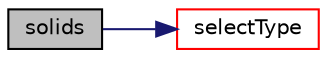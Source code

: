 digraph "solids"
{
  bgcolor="transparent";
  edge [fontname="Helvetica",fontsize="10",labelfontname="Helvetica",labelfontsize="10"];
  node [fontname="Helvetica",fontsize="10",shape=record];
  rankdir="LR";
  Node2442 [label="solids",height=0.2,width=0.4,color="black", fillcolor="grey75", style="filled", fontcolor="black"];
  Node2442 -> Node2443 [color="midnightblue",fontsize="10",style="solid",fontname="Helvetica"];
  Node2443 [label="selectType",height=0.2,width=0.4,color="red",URL="$a22081.html#aa6ea7a3b6edbb04ab0c13742f2222153",tooltip="Return a Map of (id => name) for materialType. "];
}
